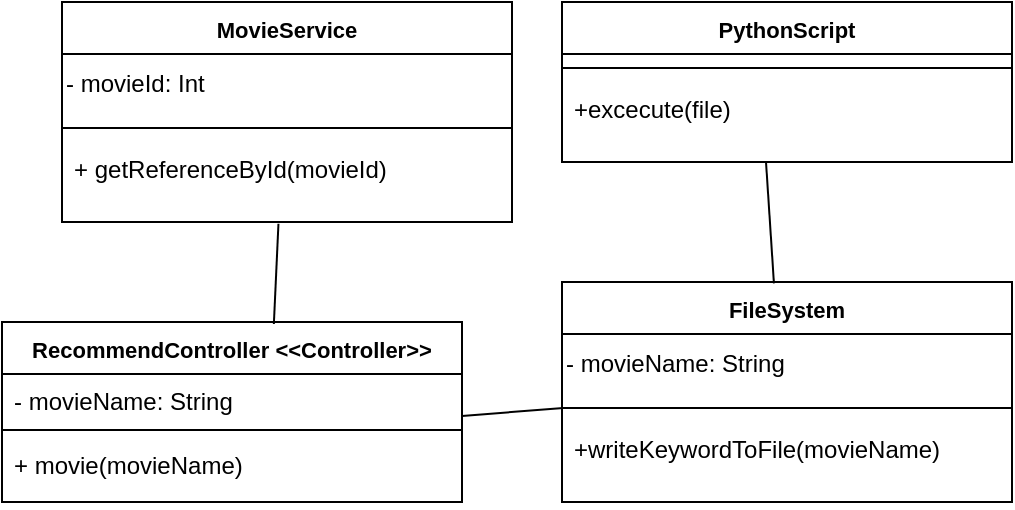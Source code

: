 <mxfile version="24.5.1" type="device">
  <diagram name="Page-1" id="cPzgBAmaUuwJ-x_P3JZA">
    <mxGraphModel dx="1006" dy="511" grid="1" gridSize="10" guides="1" tooltips="1" connect="1" arrows="1" fold="1" page="1" pageScale="1" pageWidth="850" pageHeight="1100" math="0" shadow="0">
      <root>
        <mxCell id="0" />
        <mxCell id="1" parent="0" />
        <mxCell id="26ykFiADB4ufG6l7N5RC-1" value="&lt;font style=&quot;font-size: 11px;&quot;&gt;RecommendController&amp;nbsp;&lt;/font&gt;&lt;span style=&quot;font-size: 11px; background-color: initial;&quot;&gt;&amp;lt;&amp;lt;Controller&amp;gt;&amp;gt;&lt;/span&gt;" style="swimlane;fontStyle=1;align=center;verticalAlign=top;childLayout=stackLayout;horizontal=1;startSize=26;horizontalStack=0;resizeParent=1;resizeParentMax=0;resizeLast=0;collapsible=1;marginBottom=0;whiteSpace=wrap;html=1;" vertex="1" parent="1">
          <mxGeometry x="200" y="230" width="230" height="90" as="geometry" />
        </mxCell>
        <mxCell id="26ykFiADB4ufG6l7N5RC-2" value="- movieName: String" style="text;strokeColor=none;fillColor=none;align=left;verticalAlign=top;spacingLeft=4;spacingRight=4;overflow=hidden;rotatable=0;points=[[0,0.5],[1,0.5]];portConstraint=eastwest;whiteSpace=wrap;html=1;" vertex="1" parent="26ykFiADB4ufG6l7N5RC-1">
          <mxGeometry y="26" width="230" height="24" as="geometry" />
        </mxCell>
        <mxCell id="26ykFiADB4ufG6l7N5RC-3" value="" style="line;strokeWidth=1;fillColor=none;align=left;verticalAlign=middle;spacingTop=-1;spacingLeft=3;spacingRight=3;rotatable=0;labelPosition=right;points=[];portConstraint=eastwest;strokeColor=inherit;" vertex="1" parent="26ykFiADB4ufG6l7N5RC-1">
          <mxGeometry y="50" width="230" height="8" as="geometry" />
        </mxCell>
        <mxCell id="26ykFiADB4ufG6l7N5RC-4" value="+ movie(movieName)" style="text;strokeColor=none;fillColor=none;align=left;verticalAlign=top;spacingLeft=4;spacingRight=4;overflow=hidden;rotatable=0;points=[[0,0.5],[1,0.5]];portConstraint=eastwest;whiteSpace=wrap;html=1;" vertex="1" parent="26ykFiADB4ufG6l7N5RC-1">
          <mxGeometry y="58" width="230" height="32" as="geometry" />
        </mxCell>
        <mxCell id="26ykFiADB4ufG6l7N5RC-5" value="&lt;span style=&quot;font-size: 11px;&quot;&gt;MovieService&lt;/span&gt;" style="swimlane;fontStyle=1;align=center;verticalAlign=top;childLayout=stackLayout;horizontal=1;startSize=26;horizontalStack=0;resizeParent=1;resizeParentMax=0;resizeLast=0;collapsible=1;marginBottom=0;whiteSpace=wrap;html=1;" vertex="1" parent="1">
          <mxGeometry x="230" y="70" width="225" height="110" as="geometry" />
        </mxCell>
        <mxCell id="26ykFiADB4ufG6l7N5RC-9" value="- movieId: Int" style="text;html=1;align=left;verticalAlign=middle;resizable=0;points=[];autosize=1;strokeColor=none;fillColor=none;" vertex="1" parent="26ykFiADB4ufG6l7N5RC-5">
          <mxGeometry y="26" width="225" height="30" as="geometry" />
        </mxCell>
        <mxCell id="26ykFiADB4ufG6l7N5RC-6" value="" style="line;strokeWidth=1;fillColor=none;align=left;verticalAlign=middle;spacingTop=-1;spacingLeft=3;spacingRight=3;rotatable=0;labelPosition=right;points=[];portConstraint=eastwest;strokeColor=inherit;" vertex="1" parent="26ykFiADB4ufG6l7N5RC-5">
          <mxGeometry y="56" width="225" height="14" as="geometry" />
        </mxCell>
        <mxCell id="26ykFiADB4ufG6l7N5RC-7" value="&lt;div&gt;&lt;span style=&quot;background-color: initial;&quot;&gt;+ getReferenceById(movieId)&lt;/span&gt;&lt;/div&gt;" style="text;strokeColor=none;fillColor=none;align=left;verticalAlign=top;spacingLeft=4;spacingRight=4;overflow=hidden;rotatable=0;points=[[0,0.5],[1,0.5]];portConstraint=eastwest;whiteSpace=wrap;html=1;" vertex="1" parent="26ykFiADB4ufG6l7N5RC-5">
          <mxGeometry y="70" width="225" height="40" as="geometry" />
        </mxCell>
        <mxCell id="26ykFiADB4ufG6l7N5RC-8" value="" style="endArrow=none;html=1;rounded=0;exitX=0.591;exitY=0.011;exitDx=0;exitDy=0;entryX=0.481;entryY=1.021;entryDx=0;entryDy=0;entryPerimeter=0;exitPerimeter=0;" edge="1" parent="1" source="26ykFiADB4ufG6l7N5RC-1" target="26ykFiADB4ufG6l7N5RC-7">
          <mxGeometry width="50" height="50" relative="1" as="geometry">
            <mxPoint x="450" y="240" as="sourcePoint" />
            <mxPoint x="310" y="170" as="targetPoint" />
          </mxGeometry>
        </mxCell>
        <mxCell id="26ykFiADB4ufG6l7N5RC-10" value="&lt;span style=&quot;font-size: 11px;&quot;&gt;FileSystem&lt;/span&gt;" style="swimlane;fontStyle=1;align=center;verticalAlign=top;childLayout=stackLayout;horizontal=1;startSize=26;horizontalStack=0;resizeParent=1;resizeParentMax=0;resizeLast=0;collapsible=1;marginBottom=0;whiteSpace=wrap;html=1;" vertex="1" parent="1">
          <mxGeometry x="480" y="210" width="225" height="110" as="geometry" />
        </mxCell>
        <mxCell id="26ykFiADB4ufG6l7N5RC-11" value="- movieName: String" style="text;html=1;align=left;verticalAlign=middle;resizable=0;points=[];autosize=1;strokeColor=none;fillColor=none;" vertex="1" parent="26ykFiADB4ufG6l7N5RC-10">
          <mxGeometry y="26" width="225" height="30" as="geometry" />
        </mxCell>
        <mxCell id="26ykFiADB4ufG6l7N5RC-12" value="" style="line;strokeWidth=1;fillColor=none;align=left;verticalAlign=middle;spacingTop=-1;spacingLeft=3;spacingRight=3;rotatable=0;labelPosition=right;points=[];portConstraint=eastwest;strokeColor=inherit;" vertex="1" parent="26ykFiADB4ufG6l7N5RC-10">
          <mxGeometry y="56" width="225" height="14" as="geometry" />
        </mxCell>
        <mxCell id="26ykFiADB4ufG6l7N5RC-13" value="&lt;div&gt;&lt;span style=&quot;background-color: initial;&quot;&gt;+writeKeywordToFile(movieName)&amp;nbsp;&lt;/span&gt;&lt;/div&gt;" style="text;strokeColor=none;fillColor=none;align=left;verticalAlign=top;spacingLeft=4;spacingRight=4;overflow=hidden;rotatable=0;points=[[0,0.5],[1,0.5]];portConstraint=eastwest;whiteSpace=wrap;html=1;" vertex="1" parent="26ykFiADB4ufG6l7N5RC-10">
          <mxGeometry y="70" width="225" height="40" as="geometry" />
        </mxCell>
        <mxCell id="26ykFiADB4ufG6l7N5RC-14" value="" style="endArrow=none;html=1;rounded=0;exitX=1;exitY=0.875;exitDx=0;exitDy=0;entryX=0.003;entryY=1.233;entryDx=0;entryDy=0;entryPerimeter=0;exitPerimeter=0;" edge="1" parent="1" source="26ykFiADB4ufG6l7N5RC-2" target="26ykFiADB4ufG6l7N5RC-11">
          <mxGeometry width="50" height="50" relative="1" as="geometry">
            <mxPoint x="356" y="231" as="sourcePoint" />
            <mxPoint x="408" y="191" as="targetPoint" />
          </mxGeometry>
        </mxCell>
        <mxCell id="26ykFiADB4ufG6l7N5RC-15" value="&lt;span style=&quot;font-size: 11px;&quot;&gt;PythonScript&lt;/span&gt;" style="swimlane;fontStyle=1;align=center;verticalAlign=top;childLayout=stackLayout;horizontal=1;startSize=26;horizontalStack=0;resizeParent=1;resizeParentMax=0;resizeLast=0;collapsible=1;marginBottom=0;whiteSpace=wrap;html=1;" vertex="1" parent="1">
          <mxGeometry x="480" y="70" width="225" height="80" as="geometry" />
        </mxCell>
        <mxCell id="26ykFiADB4ufG6l7N5RC-17" value="" style="line;strokeWidth=1;fillColor=none;align=left;verticalAlign=middle;spacingTop=-1;spacingLeft=3;spacingRight=3;rotatable=0;labelPosition=right;points=[];portConstraint=eastwest;strokeColor=inherit;" vertex="1" parent="26ykFiADB4ufG6l7N5RC-15">
          <mxGeometry y="26" width="225" height="14" as="geometry" />
        </mxCell>
        <mxCell id="26ykFiADB4ufG6l7N5RC-18" value="&lt;div&gt;&lt;span style=&quot;background-color: initial;&quot;&gt;+excecute(file)&lt;/span&gt;&lt;/div&gt;" style="text;strokeColor=none;fillColor=none;align=left;verticalAlign=top;spacingLeft=4;spacingRight=4;overflow=hidden;rotatable=0;points=[[0,0.5],[1,0.5]];portConstraint=eastwest;whiteSpace=wrap;html=1;" vertex="1" parent="26ykFiADB4ufG6l7N5RC-15">
          <mxGeometry y="40" width="225" height="40" as="geometry" />
        </mxCell>
        <mxCell id="26ykFiADB4ufG6l7N5RC-21" value="" style="endArrow=none;html=1;rounded=0;exitX=0.471;exitY=0.006;exitDx=0;exitDy=0;entryX=0.481;entryY=1.021;entryDx=0;entryDy=0;entryPerimeter=0;exitPerimeter=0;" edge="1" parent="1" source="26ykFiADB4ufG6l7N5RC-10">
          <mxGeometry width="50" height="50" relative="1" as="geometry">
            <mxPoint x="580" y="220" as="sourcePoint" />
            <mxPoint x="582" y="150" as="targetPoint" />
          </mxGeometry>
        </mxCell>
      </root>
    </mxGraphModel>
  </diagram>
</mxfile>

